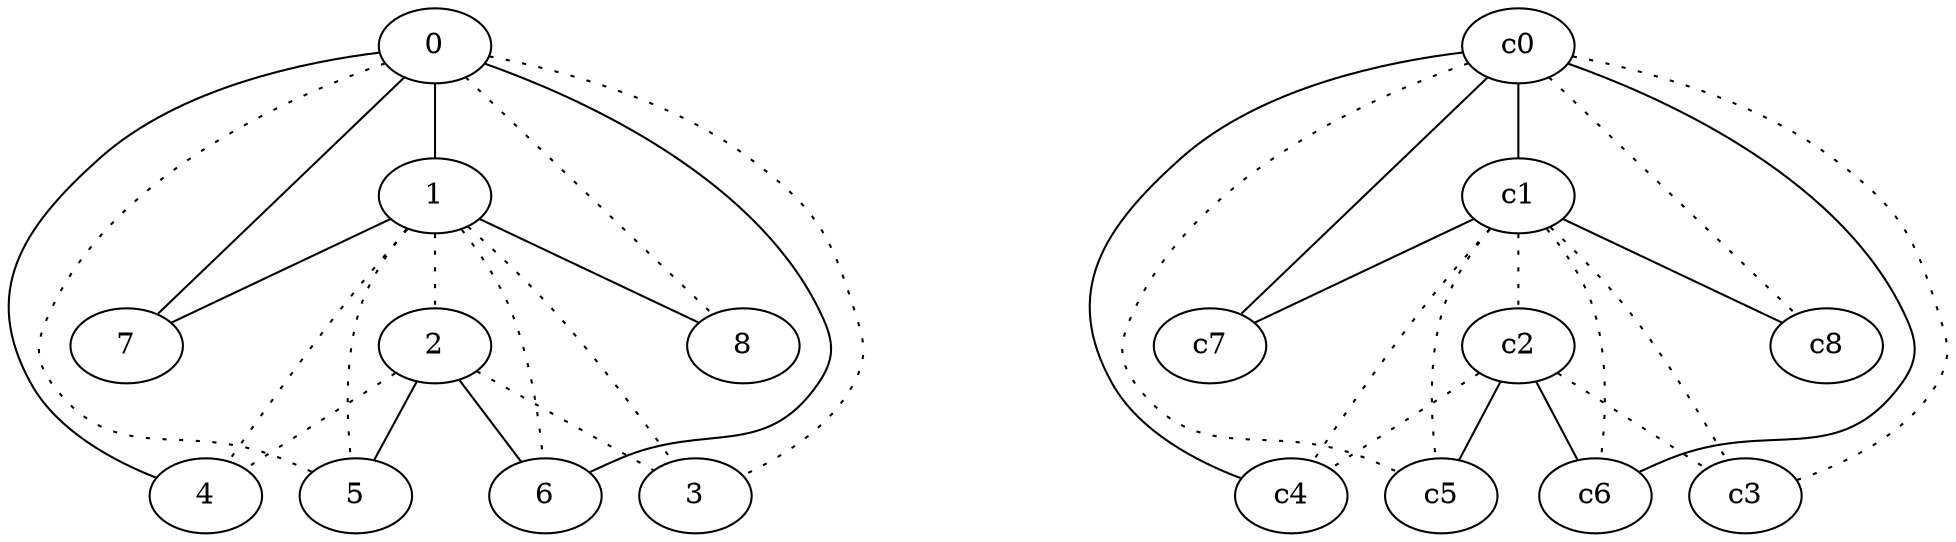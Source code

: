 graph {
a0[label=0];
a1[label=1];
a2[label=2];
a3[label=3];
a4[label=4];
a5[label=5];
a6[label=6];
a7[label=7];
a8[label=8];
a0 -- a1;
a0 -- a3 [style=dotted];
a0 -- a4;
a0 -- a5 [style=dotted];
a0 -- a6;
a0 -- a7;
a0 -- a8 [style=dotted];
a1 -- a2 [style=dotted];
a1 -- a3 [style=dotted];
a1 -- a4 [style=dotted];
a1 -- a5 [style=dotted];
a1 -- a6 [style=dotted];
a1 -- a7;
a1 -- a8;
a2 -- a3 [style=dotted];
a2 -- a4 [style=dotted];
a2 -- a5;
a2 -- a6;
c0 -- c1;
c0 -- c3 [style=dotted];
c0 -- c4;
c0 -- c5 [style=dotted];
c0 -- c6;
c0 -- c7;
c0 -- c8 [style=dotted];
c1 -- c2 [style=dotted];
c1 -- c3 [style=dotted];
c1 -- c4 [style=dotted];
c1 -- c5 [style=dotted];
c1 -- c6 [style=dotted];
c1 -- c7;
c1 -- c8;
c2 -- c3 [style=dotted];
c2 -- c4 [style=dotted];
c2 -- c5;
c2 -- c6;
}
